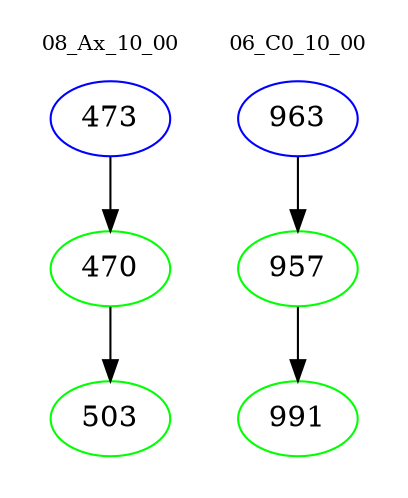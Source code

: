 digraph{
subgraph cluster_0 {
color = white
label = "08_Ax_10_00";
fontsize=10;
T0_473 [label="473", color="blue"]
T0_473 -> T0_470 [color="black"]
T0_470 [label="470", color="green"]
T0_470 -> T0_503 [color="black"]
T0_503 [label="503", color="green"]
}
subgraph cluster_1 {
color = white
label = "06_C0_10_00";
fontsize=10;
T1_963 [label="963", color="blue"]
T1_963 -> T1_957 [color="black"]
T1_957 [label="957", color="green"]
T1_957 -> T1_991 [color="black"]
T1_991 [label="991", color="green"]
}
}
